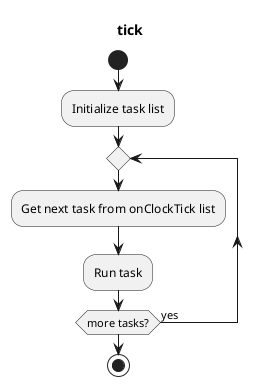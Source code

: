 @startuml
title tick

start
:Initialize task list;
repeat
    :Get next task from onClockTick list;
    :Run task;
repeat while (more tasks?) is (yes)
stop
@enduml